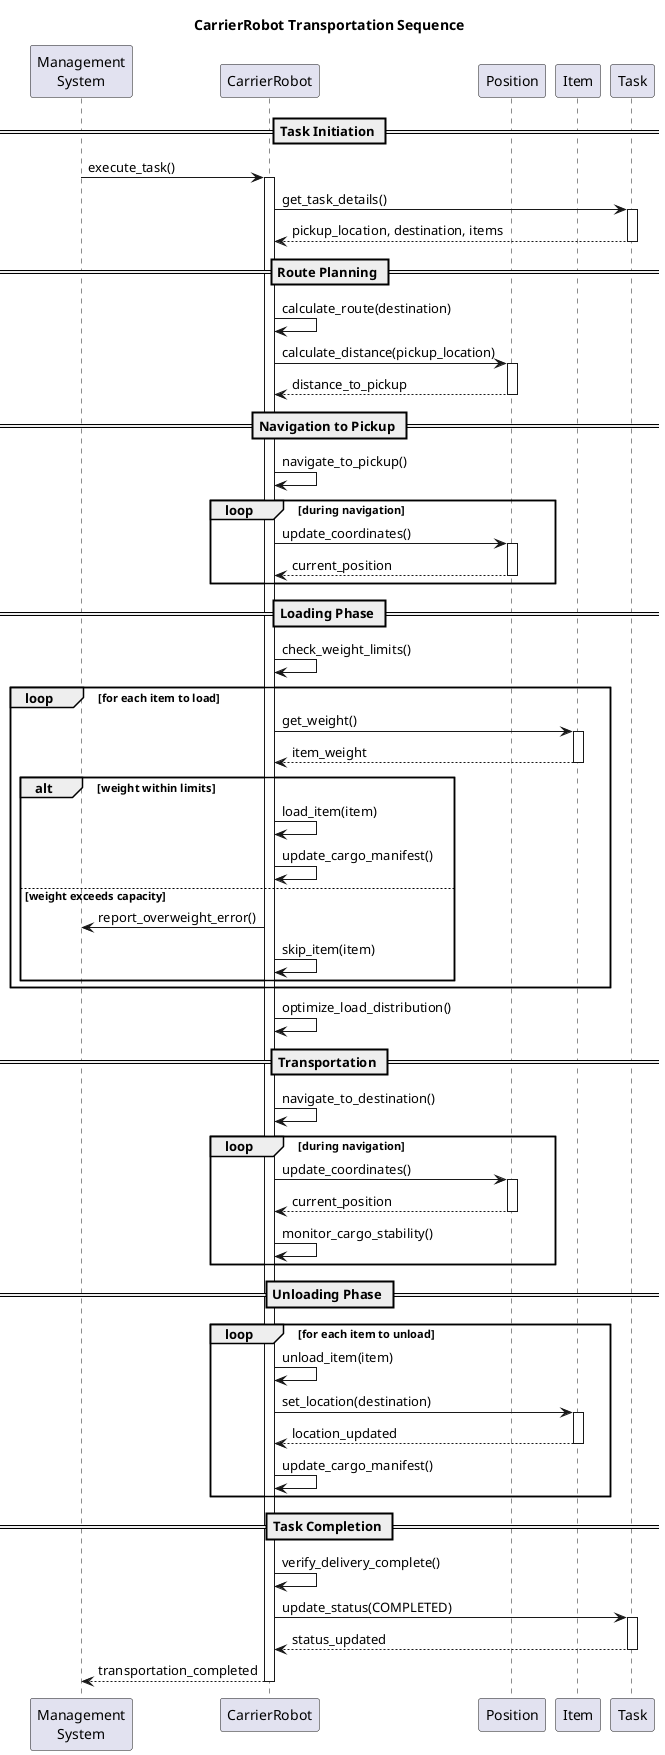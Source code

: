 @startuml CarrierRobotSequence
title CarrierRobot Transportation Sequence

participant "Management\nSystem" as sys
participant CarrierRobot as carrier
participant Position as pos
participant Item as item
participant Task as task

== Task Initiation ==
sys -> carrier : execute_task()
activate carrier
carrier -> task : get_task_details()
activate task
task --> carrier : pickup_location, destination, items
deactivate task

== Route Planning ==
carrier -> carrier : calculate_route(destination)
carrier -> pos : calculate_distance(pickup_location)
activate pos
pos --> carrier : distance_to_pickup
deactivate pos

== Navigation to Pickup ==
carrier -> carrier : navigate_to_pickup()
loop during navigation
    carrier -> pos : update_coordinates()
    activate pos
    pos --> carrier : current_position
    deactivate pos
end

== Loading Phase ==
carrier -> carrier : check_weight_limits()
loop for each item to load
    carrier -> item : get_weight()
    activate item
    item --> carrier : item_weight
    deactivate item
    
    alt weight within limits
        carrier -> carrier : load_item(item)
        carrier -> carrier : update_cargo_manifest()
    else weight exceeds capacity
        carrier -> sys : report_overweight_error()
        carrier -> carrier : skip_item(item)
    end
end

carrier -> carrier : optimize_load_distribution()

== Transportation ==
carrier -> carrier : navigate_to_destination()
loop during navigation
    carrier -> pos : update_coordinates()
    activate pos
    pos --> carrier : current_position
    deactivate pos
    
    carrier -> carrier : monitor_cargo_stability()
end

== Unloading Phase ==
loop for each item to unload
    carrier -> carrier : unload_item(item)
    carrier -> item : set_location(destination)
    activate item
    item --> carrier : location_updated
    deactivate item
    carrier -> carrier : update_cargo_manifest()
end

== Task Completion ==
carrier -> carrier : verify_delivery_complete()
carrier -> task : update_status(COMPLETED)
activate task
task --> carrier : status_updated
deactivate task
carrier --> sys : transportation_completed
deactivate carrier

@enduml